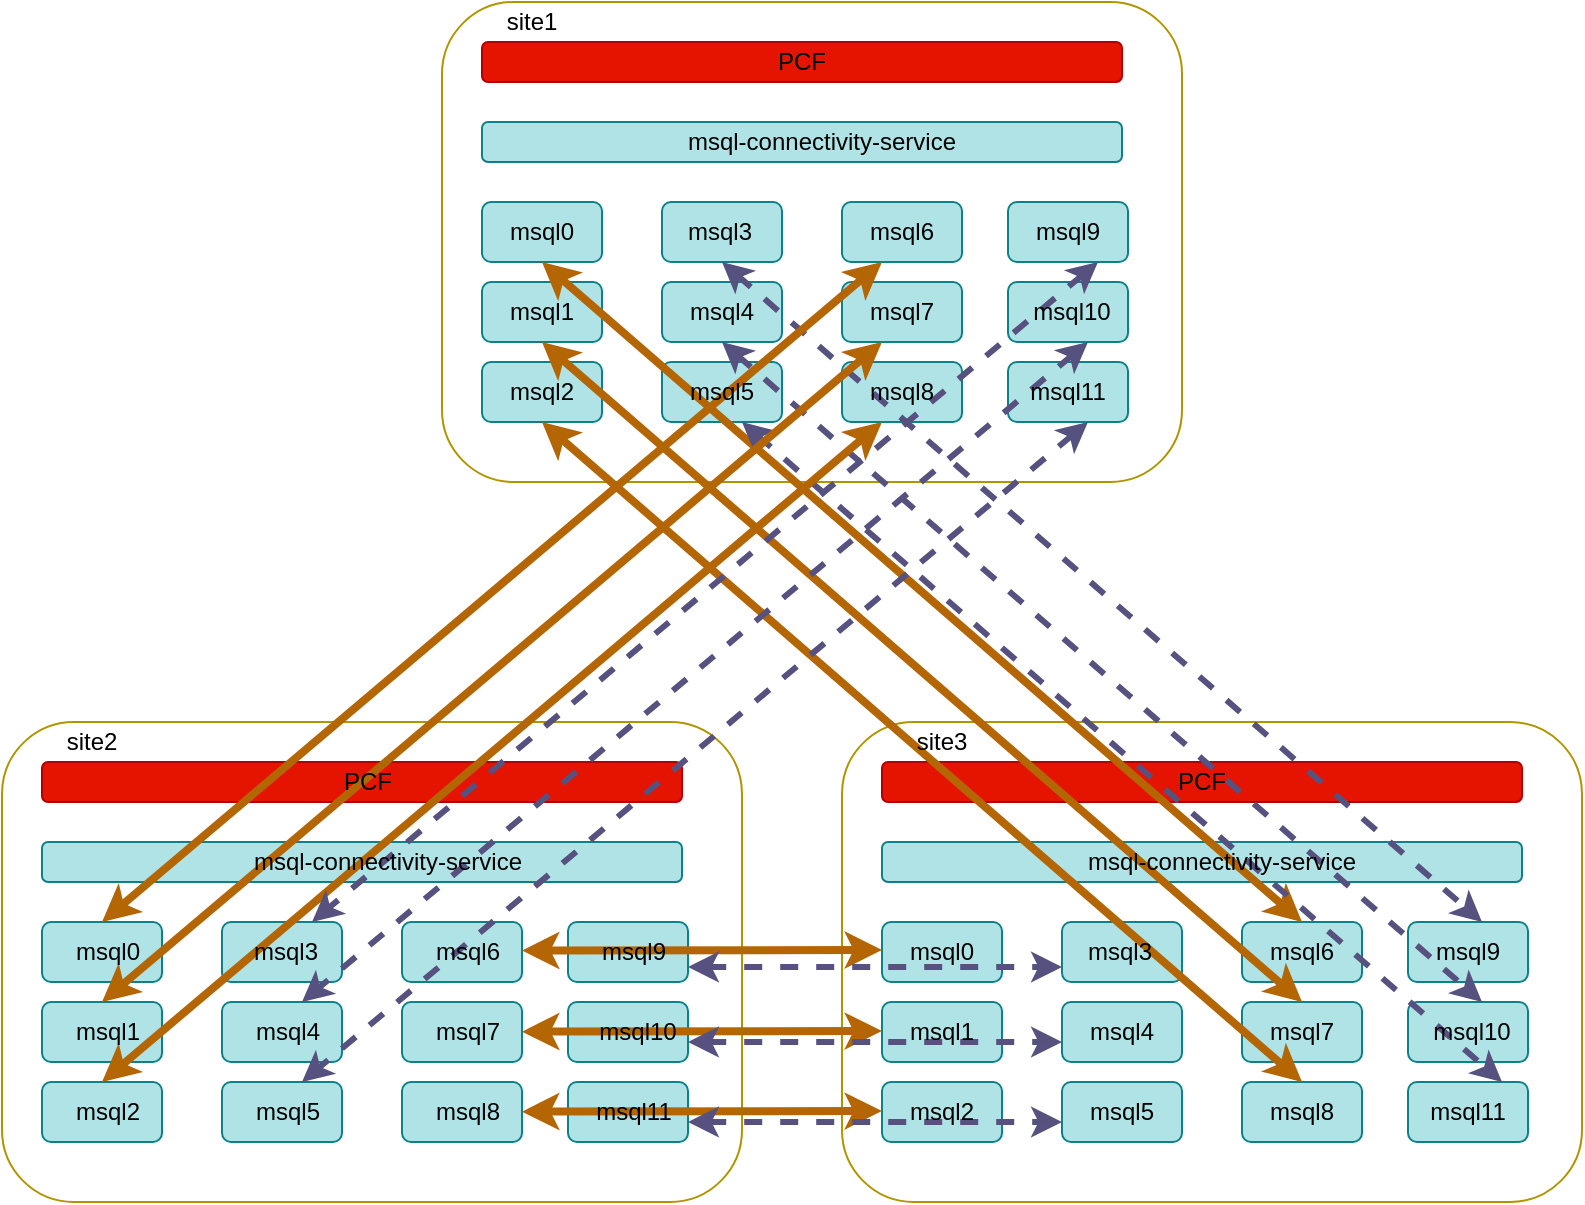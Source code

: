 <mxfile version="28.2.5">
  <diagram name="Página-1" id="B2XnIv6wiDSlvRUU-a98">
    <mxGraphModel dx="757" dy="720" grid="1" gridSize="10" guides="1" tooltips="1" connect="1" arrows="1" fold="1" page="1" pageScale="1" pageWidth="827" pageHeight="1169" math="0" shadow="0">
      <root>
        <mxCell id="0" />
        <mxCell id="1" parent="0" />
        <mxCell id="Mavh1etGCZN7SNpF_kbl-1" value="" style="rounded=1;whiteSpace=wrap;html=1;fillColor=none;fontColor=#000000;strokeColor=#B09500;" parent="1" vertex="1">
          <mxGeometry x="250" y="80" width="370" height="240" as="geometry" />
        </mxCell>
        <mxCell id="Mavh1etGCZN7SNpF_kbl-2" value="" style="rounded=1;whiteSpace=wrap;html=1;fillColor=#e51400;fontColor=#ffffff;strokeColor=#B20000;" parent="1" vertex="1">
          <mxGeometry x="270" y="100" width="320" height="20" as="geometry" />
        </mxCell>
        <mxCell id="Mavh1etGCZN7SNpF_kbl-3" value="" style="rounded=1;whiteSpace=wrap;html=1;fillColor=#b0e3e6;strokeColor=#0e8088;" parent="1" vertex="1">
          <mxGeometry x="270" y="140" width="320" height="20" as="geometry" />
        </mxCell>
        <object label="" id="Mavh1etGCZN7SNpF_kbl-4">
          <mxCell style="rounded=1;whiteSpace=wrap;html=1;fillColor=#b0e3e6;strokeColor=#0e8088;" parent="1" vertex="1">
            <mxGeometry x="270" y="180" width="60" height="30" as="geometry" />
          </mxCell>
        </object>
        <mxCell id="Mavh1etGCZN7SNpF_kbl-5" value="" style="rounded=1;whiteSpace=wrap;html=1;fillColor=#b0e3e6;strokeColor=#0e8088;" parent="1" vertex="1">
          <mxGeometry x="270" y="220" width="60" height="30" as="geometry" />
        </mxCell>
        <mxCell id="Mavh1etGCZN7SNpF_kbl-6" value="" style="rounded=1;whiteSpace=wrap;html=1;fillColor=#b0e3e6;strokeColor=#0e8088;" parent="1" vertex="1">
          <mxGeometry x="270" y="260" width="60" height="30" as="geometry" />
        </mxCell>
        <mxCell id="Mavh1etGCZN7SNpF_kbl-7" value="" style="rounded=1;whiteSpace=wrap;html=1;fillColor=#b0e3e6;strokeColor=#0e8088;" parent="1" vertex="1">
          <mxGeometry x="360" y="180" width="60" height="30" as="geometry" />
        </mxCell>
        <mxCell id="Mavh1etGCZN7SNpF_kbl-8" value="" style="rounded=1;whiteSpace=wrap;html=1;fillColor=#b0e3e6;strokeColor=#0e8088;" parent="1" vertex="1">
          <mxGeometry x="360" y="220" width="60" height="30" as="geometry" />
        </mxCell>
        <mxCell id="Mavh1etGCZN7SNpF_kbl-9" value="" style="rounded=1;whiteSpace=wrap;html=1;fillColor=#b0e3e6;strokeColor=#0e8088;" parent="1" vertex="1">
          <mxGeometry x="360" y="260" width="60" height="30" as="geometry" />
        </mxCell>
        <mxCell id="Mavh1etGCZN7SNpF_kbl-10" value="" style="rounded=1;whiteSpace=wrap;html=1;fillColor=#b0e3e6;strokeColor=#0e8088;" parent="1" vertex="1">
          <mxGeometry x="450" y="180" width="60" height="30" as="geometry" />
        </mxCell>
        <mxCell id="Mavh1etGCZN7SNpF_kbl-11" value="" style="rounded=1;whiteSpace=wrap;html=1;fillColor=#b0e3e6;strokeColor=#0e8088;" parent="1" vertex="1">
          <mxGeometry x="450" y="220" width="60" height="30" as="geometry" />
        </mxCell>
        <mxCell id="Mavh1etGCZN7SNpF_kbl-12" value="" style="rounded=1;whiteSpace=wrap;html=1;fillColor=#b0e3e6;strokeColor=#0e8088;" parent="1" vertex="1">
          <mxGeometry x="450" y="260" width="60" height="30" as="geometry" />
        </mxCell>
        <mxCell id="Mavh1etGCZN7SNpF_kbl-13" value="" style="rounded=1;whiteSpace=wrap;html=1;fillColor=#b0e3e6;strokeColor=#0e8088;" parent="1" vertex="1">
          <mxGeometry x="533" y="180" width="60" height="30" as="geometry" />
        </mxCell>
        <mxCell id="Mavh1etGCZN7SNpF_kbl-14" value="" style="rounded=1;whiteSpace=wrap;html=1;fillColor=#b0e3e6;strokeColor=#0e8088;" parent="1" vertex="1">
          <mxGeometry x="533" y="220" width="60" height="30" as="geometry" />
        </mxCell>
        <mxCell id="Mavh1etGCZN7SNpF_kbl-15" value="" style="rounded=1;whiteSpace=wrap;html=1;fillColor=#b0e3e6;strokeColor=#0e8088;" parent="1" vertex="1">
          <mxGeometry x="533" y="260" width="60" height="30" as="geometry" />
        </mxCell>
        <mxCell id="Mavh1etGCZN7SNpF_kbl-17" value="" style="rounded=1;whiteSpace=wrap;html=1;fillColor=none;fontColor=#000000;strokeColor=#B09500;" parent="1" vertex="1">
          <mxGeometry x="30" y="440" width="370" height="240" as="geometry" />
        </mxCell>
        <mxCell id="Mavh1etGCZN7SNpF_kbl-18" value="" style="rounded=1;whiteSpace=wrap;html=1;fillColor=#e51400;fontColor=#ffffff;strokeColor=#B20000;" parent="1" vertex="1">
          <mxGeometry x="50" y="460" width="320" height="20" as="geometry" />
        </mxCell>
        <mxCell id="Mavh1etGCZN7SNpF_kbl-19" value="" style="rounded=1;whiteSpace=wrap;html=1;fillColor=#b0e3e6;strokeColor=#0e8088;" parent="1" vertex="1">
          <mxGeometry x="50" y="500" width="320" height="20" as="geometry" />
        </mxCell>
        <mxCell id="Mavh1etGCZN7SNpF_kbl-20" value="" style="rounded=1;whiteSpace=wrap;html=1;fillColor=#b0e3e6;strokeColor=#0e8088;" parent="1" vertex="1">
          <mxGeometry x="50" y="540" width="60" height="30" as="geometry" />
        </mxCell>
        <mxCell id="Mavh1etGCZN7SNpF_kbl-21" value="" style="rounded=1;whiteSpace=wrap;html=1;fillColor=#b0e3e6;strokeColor=#0e8088;" parent="1" vertex="1">
          <mxGeometry x="50" y="580" width="60" height="30" as="geometry" />
        </mxCell>
        <mxCell id="Mavh1etGCZN7SNpF_kbl-22" value="" style="rounded=1;whiteSpace=wrap;html=1;fillColor=#b0e3e6;strokeColor=#0e8088;" parent="1" vertex="1">
          <mxGeometry x="50" y="620" width="60" height="30" as="geometry" />
        </mxCell>
        <mxCell id="Mavh1etGCZN7SNpF_kbl-23" value="" style="rounded=1;whiteSpace=wrap;html=1;fillColor=#b0e3e6;strokeColor=#0e8088;" parent="1" vertex="1">
          <mxGeometry x="140" y="540" width="60" height="30" as="geometry" />
        </mxCell>
        <mxCell id="Mavh1etGCZN7SNpF_kbl-24" value="" style="rounded=1;whiteSpace=wrap;html=1;fillColor=#b0e3e6;strokeColor=#0e8088;" parent="1" vertex="1">
          <mxGeometry x="140" y="580" width="60" height="30" as="geometry" />
        </mxCell>
        <mxCell id="Mavh1etGCZN7SNpF_kbl-25" value="" style="rounded=1;whiteSpace=wrap;html=1;fillColor=#b0e3e6;strokeColor=#0e8088;" parent="1" vertex="1">
          <mxGeometry x="140" y="620" width="60" height="30" as="geometry" />
        </mxCell>
        <mxCell id="Mavh1etGCZN7SNpF_kbl-26" value="" style="rounded=1;whiteSpace=wrap;html=1;fillColor=#b0e3e6;strokeColor=#0e8088;" parent="1" vertex="1">
          <mxGeometry x="230" y="540" width="60" height="30" as="geometry" />
        </mxCell>
        <mxCell id="Mavh1etGCZN7SNpF_kbl-27" value="" style="rounded=1;whiteSpace=wrap;html=1;fillColor=#b0e3e6;strokeColor=#0e8088;" parent="1" vertex="1">
          <mxGeometry x="230" y="580" width="60" height="30" as="geometry" />
        </mxCell>
        <mxCell id="Mavh1etGCZN7SNpF_kbl-28" value="" style="rounded=1;whiteSpace=wrap;html=1;fillColor=#b0e3e6;strokeColor=#0e8088;" parent="1" vertex="1">
          <mxGeometry x="230" y="620" width="60" height="30" as="geometry" />
        </mxCell>
        <mxCell id="Mavh1etGCZN7SNpF_kbl-29" value="" style="rounded=1;whiteSpace=wrap;html=1;fillColor=#b0e3e6;strokeColor=#0e8088;" parent="1" vertex="1">
          <mxGeometry x="313" y="540" width="60" height="30" as="geometry" />
        </mxCell>
        <mxCell id="Mavh1etGCZN7SNpF_kbl-30" value="" style="rounded=1;whiteSpace=wrap;html=1;fillColor=#b0e3e6;strokeColor=#0e8088;" parent="1" vertex="1">
          <mxGeometry x="313" y="580" width="60" height="30" as="geometry" />
        </mxCell>
        <mxCell id="Mavh1etGCZN7SNpF_kbl-31" value="" style="rounded=1;whiteSpace=wrap;html=1;fillColor=#b0e3e6;strokeColor=#0e8088;" parent="1" vertex="1">
          <mxGeometry x="313" y="620" width="60" height="30" as="geometry" />
        </mxCell>
        <mxCell id="Mavh1etGCZN7SNpF_kbl-32" value="" style="rounded=1;whiteSpace=wrap;html=1;fillColor=none;fontColor=#000000;strokeColor=#B09500;" parent="1" vertex="1">
          <mxGeometry x="450" y="440" width="370" height="240" as="geometry" />
        </mxCell>
        <mxCell id="Mavh1etGCZN7SNpF_kbl-33" value="" style="rounded=1;whiteSpace=wrap;html=1;fillColor=#e51400;fontColor=#ffffff;strokeColor=#B20000;" parent="1" vertex="1">
          <mxGeometry x="470" y="460" width="320" height="20" as="geometry" />
        </mxCell>
        <mxCell id="Mavh1etGCZN7SNpF_kbl-34" value="" style="rounded=1;whiteSpace=wrap;html=1;fillColor=#b0e3e6;strokeColor=#0e8088;" parent="1" vertex="1">
          <mxGeometry x="470" y="500" width="320" height="20" as="geometry" />
        </mxCell>
        <mxCell id="Mavh1etGCZN7SNpF_kbl-35" value="" style="rounded=1;whiteSpace=wrap;html=1;fillColor=#b0e3e6;strokeColor=#0e8088;" parent="1" vertex="1">
          <mxGeometry x="470" y="540" width="60" height="30" as="geometry" />
        </mxCell>
        <mxCell id="Mavh1etGCZN7SNpF_kbl-36" value="" style="rounded=1;whiteSpace=wrap;html=1;fillColor=#b0e3e6;strokeColor=#0e8088;" parent="1" vertex="1">
          <mxGeometry x="470" y="580" width="60" height="30" as="geometry" />
        </mxCell>
        <mxCell id="Mavh1etGCZN7SNpF_kbl-37" value="" style="rounded=1;whiteSpace=wrap;html=1;fillColor=#b0e3e6;strokeColor=#0e8088;" parent="1" vertex="1">
          <mxGeometry x="470" y="620" width="60" height="30" as="geometry" />
        </mxCell>
        <mxCell id="Mavh1etGCZN7SNpF_kbl-38" value="" style="rounded=1;whiteSpace=wrap;html=1;fillColor=#b0e3e6;strokeColor=#0e8088;" parent="1" vertex="1">
          <mxGeometry x="560" y="540" width="60" height="30" as="geometry" />
        </mxCell>
        <mxCell id="Mavh1etGCZN7SNpF_kbl-39" value="" style="rounded=1;whiteSpace=wrap;html=1;fillColor=#b0e3e6;strokeColor=#0e8088;" parent="1" vertex="1">
          <mxGeometry x="560" y="580" width="60" height="30" as="geometry" />
        </mxCell>
        <mxCell id="Mavh1etGCZN7SNpF_kbl-40" value="" style="rounded=1;whiteSpace=wrap;html=1;fillColor=#b0e3e6;strokeColor=#0e8088;" parent="1" vertex="1">
          <mxGeometry x="560" y="620" width="60" height="30" as="geometry" />
        </mxCell>
        <mxCell id="Mavh1etGCZN7SNpF_kbl-41" value="" style="rounded=1;whiteSpace=wrap;html=1;fillColor=#b0e3e6;strokeColor=#0e8088;" parent="1" vertex="1">
          <mxGeometry x="650" y="540" width="60" height="30" as="geometry" />
        </mxCell>
        <mxCell id="Mavh1etGCZN7SNpF_kbl-42" value="" style="rounded=1;whiteSpace=wrap;html=1;fillColor=#b0e3e6;strokeColor=#0e8088;" parent="1" vertex="1">
          <mxGeometry x="650" y="580" width="60" height="30" as="geometry" />
        </mxCell>
        <mxCell id="Mavh1etGCZN7SNpF_kbl-43" value="" style="rounded=1;whiteSpace=wrap;html=1;fillColor=#b0e3e6;strokeColor=#0e8088;" parent="1" vertex="1">
          <mxGeometry x="650" y="620" width="60" height="30" as="geometry" />
        </mxCell>
        <mxCell id="Mavh1etGCZN7SNpF_kbl-44" value="" style="rounded=1;whiteSpace=wrap;html=1;fillColor=#b0e3e6;strokeColor=#0e8088;" parent="1" vertex="1">
          <mxGeometry x="733" y="540" width="60" height="30" as="geometry" />
        </mxCell>
        <mxCell id="Mavh1etGCZN7SNpF_kbl-45" value="" style="rounded=1;whiteSpace=wrap;html=1;fillColor=#b0e3e6;strokeColor=#0e8088;" parent="1" vertex="1">
          <mxGeometry x="733" y="580" width="60" height="30" as="geometry" />
        </mxCell>
        <mxCell id="Mavh1etGCZN7SNpF_kbl-46" value="" style="rounded=1;whiteSpace=wrap;html=1;fillColor=#b0e3e6;strokeColor=#0e8088;" parent="1" vertex="1">
          <mxGeometry x="733" y="620" width="60" height="30" as="geometry" />
        </mxCell>
        <mxCell id="Mavh1etGCZN7SNpF_kbl-48" value="" style="endArrow=classic;startArrow=classic;html=1;rounded=0;entryX=0.5;entryY=0;entryDx=0;entryDy=0;fillColor=#fad7ac;strokeColor=#b46504;strokeWidth=4;exitX=0.5;exitY=1;exitDx=0;exitDy=0;" parent="1" source="Mavh1etGCZN7SNpF_kbl-4" target="Mavh1etGCZN7SNpF_kbl-41" edge="1">
          <mxGeometry width="50" height="50" relative="1" as="geometry">
            <mxPoint x="730" y="200" as="sourcePoint" />
            <mxPoint x="460" y="370" as="targetPoint" />
          </mxGeometry>
        </mxCell>
        <mxCell id="Mavh1etGCZN7SNpF_kbl-49" value="" style="endArrow=classic;startArrow=classic;html=1;rounded=0;entryX=0.5;entryY=0;entryDx=0;entryDy=0;exitX=0.5;exitY=1;exitDx=0;exitDy=0;fillColor=#fad7ac;strokeColor=#b46504;strokeWidth=4;" parent="1" source="Mavh1etGCZN7SNpF_kbl-5" target="Mavh1etGCZN7SNpF_kbl-42" edge="1">
          <mxGeometry width="50" height="50" relative="1" as="geometry">
            <mxPoint x="290" y="250" as="sourcePoint" />
            <mxPoint x="670" y="580" as="targetPoint" />
          </mxGeometry>
        </mxCell>
        <mxCell id="Mavh1etGCZN7SNpF_kbl-50" value="" style="endArrow=classic;startArrow=classic;html=1;rounded=0;entryX=0.5;entryY=0;entryDx=0;entryDy=0;exitX=0.5;exitY=1;exitDx=0;exitDy=0;fillColor=#fad7ac;strokeColor=#b46504;strokeWidth=4;" parent="1" edge="1">
          <mxGeometry width="50" height="50" relative="1" as="geometry">
            <mxPoint x="300" y="290" as="sourcePoint" />
            <mxPoint x="680" y="620" as="targetPoint" />
          </mxGeometry>
        </mxCell>
        <mxCell id="Mavh1etGCZN7SNpF_kbl-51" value="" style="endArrow=classic;startArrow=classic;html=1;rounded=0;entryX=0.5;entryY=0;entryDx=0;entryDy=0;exitX=0.5;exitY=1;exitDx=0;exitDy=0;fillColor=#d0cee2;strokeColor=#56517e;strokeWidth=3;dashed=1;" parent="1" edge="1">
          <mxGeometry width="50" height="50" relative="1" as="geometry">
            <mxPoint x="390" y="210" as="sourcePoint" />
            <mxPoint x="770" y="540" as="targetPoint" />
          </mxGeometry>
        </mxCell>
        <mxCell id="Mavh1etGCZN7SNpF_kbl-52" value="" style="endArrow=classic;startArrow=classic;html=1;rounded=0;entryX=0.5;entryY=0;entryDx=0;entryDy=0;exitX=0.5;exitY=1;exitDx=0;exitDy=0;fillColor=#d0cee2;strokeColor=#56517e;strokeWidth=3;dashed=1;" parent="1" edge="1">
          <mxGeometry width="50" height="50" relative="1" as="geometry">
            <mxPoint x="390" y="250" as="sourcePoint" />
            <mxPoint x="770" y="580" as="targetPoint" />
          </mxGeometry>
        </mxCell>
        <mxCell id="Mavh1etGCZN7SNpF_kbl-53" value="" style="endArrow=classic;startArrow=classic;html=1;rounded=0;entryX=0.5;entryY=0;entryDx=0;entryDy=0;exitX=0.5;exitY=1;exitDx=0;exitDy=0;fillColor=#d0cee2;strokeColor=#56517e;strokeWidth=3;dashed=1;" parent="1" edge="1">
          <mxGeometry width="50" height="50" relative="1" as="geometry">
            <mxPoint x="400" y="290" as="sourcePoint" />
            <mxPoint x="780" y="620" as="targetPoint" />
          </mxGeometry>
        </mxCell>
        <mxCell id="Mavh1etGCZN7SNpF_kbl-54" value="" style="endArrow=classic;startArrow=classic;html=1;rounded=0;entryX=0.5;entryY=0;entryDx=0;entryDy=0;exitX=0.5;exitY=1;exitDx=0;exitDy=0;fillColor=#fad7ac;strokeColor=#b46504;strokeWidth=4;" parent="1" target="Mavh1etGCZN7SNpF_kbl-20" edge="1">
          <mxGeometry width="50" height="50" relative="1" as="geometry">
            <mxPoint x="470" y="210" as="sourcePoint" />
            <mxPoint x="850" y="540" as="targetPoint" />
          </mxGeometry>
        </mxCell>
        <mxCell id="Mavh1etGCZN7SNpF_kbl-55" value="" style="endArrow=classic;startArrow=classic;html=1;rounded=0;entryX=0.5;entryY=0;entryDx=0;entryDy=0;exitX=0.5;exitY=1;exitDx=0;exitDy=0;fillColor=#fad7ac;strokeColor=#b46504;strokeWidth=4;" parent="1" edge="1">
          <mxGeometry width="50" height="50" relative="1" as="geometry">
            <mxPoint x="470" y="250" as="sourcePoint" />
            <mxPoint x="80" y="580" as="targetPoint" />
          </mxGeometry>
        </mxCell>
        <mxCell id="Mavh1etGCZN7SNpF_kbl-56" value="" style="endArrow=classic;startArrow=classic;html=1;rounded=0;entryX=0.5;entryY=0;entryDx=0;entryDy=0;exitX=0.5;exitY=1;exitDx=0;exitDy=0;fillColor=#fad7ac;strokeColor=#b46504;strokeWidth=4;" parent="1" edge="1">
          <mxGeometry width="50" height="50" relative="1" as="geometry">
            <mxPoint x="470" y="290" as="sourcePoint" />
            <mxPoint x="80" y="620" as="targetPoint" />
          </mxGeometry>
        </mxCell>
        <mxCell id="Mavh1etGCZN7SNpF_kbl-57" value="" style="endArrow=classic;startArrow=classic;html=1;rounded=0;entryX=0.75;entryY=0;entryDx=0;entryDy=0;exitX=0.75;exitY=1;exitDx=0;exitDy=0;fillColor=#d0cee2;strokeColor=#56517e;strokeWidth=3;dashed=1;" parent="1" source="Mavh1etGCZN7SNpF_kbl-13" target="Mavh1etGCZN7SNpF_kbl-23" edge="1">
          <mxGeometry width="50" height="50" relative="1" as="geometry">
            <mxPoint x="550" y="210" as="sourcePoint" />
            <mxPoint x="930" y="540" as="targetPoint" />
          </mxGeometry>
        </mxCell>
        <mxCell id="Mavh1etGCZN7SNpF_kbl-58" value="" style="endArrow=classic;startArrow=classic;html=1;rounded=0;entryX=0.75;entryY=0;entryDx=0;entryDy=0;exitX=0.75;exitY=1;exitDx=0;exitDy=0;fillColor=#d0cee2;strokeColor=#56517e;strokeWidth=3;dashed=1;" parent="1" edge="1">
          <mxGeometry width="50" height="50" relative="1" as="geometry">
            <mxPoint x="573" y="250" as="sourcePoint" />
            <mxPoint x="180" y="580" as="targetPoint" />
          </mxGeometry>
        </mxCell>
        <mxCell id="Mavh1etGCZN7SNpF_kbl-59" value="" style="endArrow=classic;startArrow=classic;html=1;rounded=0;entryX=0.75;entryY=0;entryDx=0;entryDy=0;exitX=0.75;exitY=1;exitDx=0;exitDy=0;fillColor=#d0cee2;strokeColor=#56517e;strokeWidth=3;dashed=1;" parent="1" edge="1">
          <mxGeometry width="50" height="50" relative="1" as="geometry">
            <mxPoint x="573" y="290" as="sourcePoint" />
            <mxPoint x="180" y="620" as="targetPoint" />
          </mxGeometry>
        </mxCell>
        <mxCell id="Mavh1etGCZN7SNpF_kbl-60" value="" style="endArrow=classic;startArrow=classic;html=1;rounded=0;fillColor=#fad7ac;strokeColor=#b46504;strokeWidth=4;" parent="1" edge="1">
          <mxGeometry width="50" height="50" relative="1" as="geometry">
            <mxPoint x="470" y="554" as="sourcePoint" />
            <mxPoint x="290" y="554.29" as="targetPoint" />
          </mxGeometry>
        </mxCell>
        <mxCell id="Mavh1etGCZN7SNpF_kbl-61" value="" style="endArrow=classic;startArrow=classic;html=1;rounded=0;fillColor=#fad7ac;strokeColor=#b46504;strokeWidth=4;" parent="1" edge="1">
          <mxGeometry width="50" height="50" relative="1" as="geometry">
            <mxPoint x="470" y="594.52" as="sourcePoint" />
            <mxPoint x="290" y="594.81" as="targetPoint" />
          </mxGeometry>
        </mxCell>
        <mxCell id="Mavh1etGCZN7SNpF_kbl-62" value="" style="endArrow=classic;startArrow=classic;html=1;rounded=0;fillColor=#fad7ac;strokeColor=#b46504;strokeWidth=4;" parent="1" edge="1">
          <mxGeometry width="50" height="50" relative="1" as="geometry">
            <mxPoint x="470" y="634.52" as="sourcePoint" />
            <mxPoint x="290" y="634.81" as="targetPoint" />
          </mxGeometry>
        </mxCell>
        <mxCell id="Mavh1etGCZN7SNpF_kbl-63" value="" style="endArrow=classic;startArrow=classic;html=1;rounded=0;fillColor=#d0cee2;strokeColor=#56517e;strokeWidth=3;dashed=1;entryX=0;entryY=0.75;entryDx=0;entryDy=0;exitX=1;exitY=0.75;exitDx=0;exitDy=0;" parent="1" source="Mavh1etGCZN7SNpF_kbl-29" target="Mavh1etGCZN7SNpF_kbl-38" edge="1">
          <mxGeometry width="50" height="50" relative="1" as="geometry">
            <mxPoint x="380" y="563" as="sourcePoint" />
            <mxPoint x="473" y="559.52" as="targetPoint" />
          </mxGeometry>
        </mxCell>
        <mxCell id="Mavh1etGCZN7SNpF_kbl-64" value="" style="endArrow=classic;startArrow=classic;html=1;rounded=0;fillColor=#d0cee2;strokeColor=#56517e;strokeWidth=3;dashed=1;entryX=0;entryY=0.75;entryDx=0;entryDy=0;exitX=1;exitY=0.75;exitDx=0;exitDy=0;" parent="1" edge="1">
          <mxGeometry width="50" height="50" relative="1" as="geometry">
            <mxPoint x="373" y="600" as="sourcePoint" />
            <mxPoint x="560" y="600" as="targetPoint" />
          </mxGeometry>
        </mxCell>
        <mxCell id="Mavh1etGCZN7SNpF_kbl-65" value="" style="endArrow=classic;startArrow=classic;html=1;rounded=0;fillColor=#d0cee2;strokeColor=#56517e;strokeWidth=3;dashed=1;entryX=0;entryY=0.75;entryDx=0;entryDy=0;exitX=1;exitY=0.75;exitDx=0;exitDy=0;" parent="1" edge="1">
          <mxGeometry width="50" height="50" relative="1" as="geometry">
            <mxPoint x="373" y="640" as="sourcePoint" />
            <mxPoint x="560" y="640" as="targetPoint" />
          </mxGeometry>
        </mxCell>
        <mxCell id="Mavh1etGCZN7SNpF_kbl-66" value="msql0" style="text;html=1;align=center;verticalAlign=middle;whiteSpace=wrap;rounded=0;" parent="1" vertex="1">
          <mxGeometry x="275" y="185" width="50" height="20" as="geometry" />
        </mxCell>
        <mxCell id="Mavh1etGCZN7SNpF_kbl-67" value="msql1" style="text;html=1;align=center;verticalAlign=middle;whiteSpace=wrap;rounded=0;" parent="1" vertex="1">
          <mxGeometry x="275" y="225" width="50" height="20" as="geometry" />
        </mxCell>
        <mxCell id="Mavh1etGCZN7SNpF_kbl-69" value="msql2" style="text;html=1;align=center;verticalAlign=middle;whiteSpace=wrap;rounded=0;" parent="1" vertex="1">
          <mxGeometry x="275" y="265" width="50" height="20" as="geometry" />
        </mxCell>
        <mxCell id="Mavh1etGCZN7SNpF_kbl-70" value="msql3" style="text;html=1;align=center;verticalAlign=middle;whiteSpace=wrap;rounded=0;" parent="1" vertex="1">
          <mxGeometry x="363.5" y="185" width="50" height="20" as="geometry" />
        </mxCell>
        <mxCell id="Mavh1etGCZN7SNpF_kbl-71" value="msql4" style="text;html=1;align=center;verticalAlign=middle;whiteSpace=wrap;rounded=0;" parent="1" vertex="1">
          <mxGeometry x="365" y="225" width="50" height="20" as="geometry" />
        </mxCell>
        <mxCell id="Mavh1etGCZN7SNpF_kbl-72" value="msql5" style="text;html=1;align=center;verticalAlign=middle;whiteSpace=wrap;rounded=0;" parent="1" vertex="1">
          <mxGeometry x="365" y="265" width="50" height="20" as="geometry" />
        </mxCell>
        <mxCell id="Mavh1etGCZN7SNpF_kbl-73" value="msql6" style="text;html=1;align=center;verticalAlign=middle;whiteSpace=wrap;rounded=0;" parent="1" vertex="1">
          <mxGeometry x="455" y="185" width="50" height="20" as="geometry" />
        </mxCell>
        <mxCell id="Mavh1etGCZN7SNpF_kbl-74" value="msql9" style="text;html=1;align=center;verticalAlign=middle;whiteSpace=wrap;rounded=0;" parent="1" vertex="1">
          <mxGeometry x="538" y="185" width="50" height="20" as="geometry" />
        </mxCell>
        <mxCell id="Mavh1etGCZN7SNpF_kbl-75" value="msql7" style="text;html=1;align=center;verticalAlign=middle;whiteSpace=wrap;rounded=0;" parent="1" vertex="1">
          <mxGeometry x="455" y="225" width="50" height="20" as="geometry" />
        </mxCell>
        <mxCell id="Mavh1etGCZN7SNpF_kbl-76" value="msql10" style="text;html=1;align=center;verticalAlign=middle;whiteSpace=wrap;rounded=0;" parent="1" vertex="1">
          <mxGeometry x="540" y="225" width="50" height="20" as="geometry" />
        </mxCell>
        <mxCell id="Mavh1etGCZN7SNpF_kbl-77" value="msql8" style="text;html=1;align=center;verticalAlign=middle;whiteSpace=wrap;rounded=0;" parent="1" vertex="1">
          <mxGeometry x="455" y="265" width="50" height="20" as="geometry" />
        </mxCell>
        <mxCell id="Mavh1etGCZN7SNpF_kbl-78" value="msql11" style="text;html=1;align=center;verticalAlign=middle;whiteSpace=wrap;rounded=0;" parent="1" vertex="1">
          <mxGeometry x="538" y="265" width="50" height="20" as="geometry" />
        </mxCell>
        <mxCell id="Mavh1etGCZN7SNpF_kbl-79" value="msql-connectivity-service" style="text;html=1;align=center;verticalAlign=middle;whiteSpace=wrap;rounded=0;" parent="1" vertex="1">
          <mxGeometry x="330" y="140" width="220" height="20" as="geometry" />
        </mxCell>
        <mxCell id="Mavh1etGCZN7SNpF_kbl-80" value="PCF" style="text;html=1;align=center;verticalAlign=middle;whiteSpace=wrap;rounded=0;" parent="1" vertex="1">
          <mxGeometry x="405" y="100" width="50" height="20" as="geometry" />
        </mxCell>
        <mxCell id="Mavh1etGCZN7SNpF_kbl-81" value="msql0" style="text;html=1;align=center;verticalAlign=middle;whiteSpace=wrap;rounded=0;" parent="1" vertex="1">
          <mxGeometry x="475" y="545" width="50" height="20" as="geometry" />
        </mxCell>
        <mxCell id="Mavh1etGCZN7SNpF_kbl-82" value="msql1" style="text;html=1;align=center;verticalAlign=middle;whiteSpace=wrap;rounded=0;" parent="1" vertex="1">
          <mxGeometry x="475" y="585" width="50" height="20" as="geometry" />
        </mxCell>
        <mxCell id="Mavh1etGCZN7SNpF_kbl-83" value="msql2" style="text;html=1;align=center;verticalAlign=middle;whiteSpace=wrap;rounded=0;" parent="1" vertex="1">
          <mxGeometry x="475" y="625" width="50" height="20" as="geometry" />
        </mxCell>
        <mxCell id="Mavh1etGCZN7SNpF_kbl-84" value="msql3" style="text;html=1;align=center;verticalAlign=middle;whiteSpace=wrap;rounded=0;" parent="1" vertex="1">
          <mxGeometry x="563.5" y="545" width="50" height="20" as="geometry" />
        </mxCell>
        <mxCell id="Mavh1etGCZN7SNpF_kbl-85" value="msql4" style="text;html=1;align=center;verticalAlign=middle;whiteSpace=wrap;rounded=0;" parent="1" vertex="1">
          <mxGeometry x="565" y="585" width="50" height="20" as="geometry" />
        </mxCell>
        <mxCell id="Mavh1etGCZN7SNpF_kbl-86" value="msql5" style="text;html=1;align=center;verticalAlign=middle;whiteSpace=wrap;rounded=0;" parent="1" vertex="1">
          <mxGeometry x="565" y="625" width="50" height="20" as="geometry" />
        </mxCell>
        <mxCell id="Mavh1etGCZN7SNpF_kbl-87" value="msql6" style="text;html=1;align=center;verticalAlign=middle;whiteSpace=wrap;rounded=0;" parent="1" vertex="1">
          <mxGeometry x="655" y="545" width="50" height="20" as="geometry" />
        </mxCell>
        <mxCell id="Mavh1etGCZN7SNpF_kbl-88" value="msql9" style="text;html=1;align=center;verticalAlign=middle;whiteSpace=wrap;rounded=0;" parent="1" vertex="1">
          <mxGeometry x="738" y="545" width="50" height="20" as="geometry" />
        </mxCell>
        <mxCell id="Mavh1etGCZN7SNpF_kbl-89" value="msql7" style="text;html=1;align=center;verticalAlign=middle;whiteSpace=wrap;rounded=0;" parent="1" vertex="1">
          <mxGeometry x="655" y="585" width="50" height="20" as="geometry" />
        </mxCell>
        <mxCell id="Mavh1etGCZN7SNpF_kbl-90" value="msql10" style="text;html=1;align=center;verticalAlign=middle;whiteSpace=wrap;rounded=0;" parent="1" vertex="1">
          <mxGeometry x="740" y="585" width="50" height="20" as="geometry" />
        </mxCell>
        <mxCell id="Mavh1etGCZN7SNpF_kbl-91" value="msql8" style="text;html=1;align=center;verticalAlign=middle;whiteSpace=wrap;rounded=0;" parent="1" vertex="1">
          <mxGeometry x="655" y="625" width="50" height="20" as="geometry" />
        </mxCell>
        <mxCell id="Mavh1etGCZN7SNpF_kbl-92" value="msql11" style="text;html=1;align=center;verticalAlign=middle;whiteSpace=wrap;rounded=0;" parent="1" vertex="1">
          <mxGeometry x="738" y="625" width="50" height="20" as="geometry" />
        </mxCell>
        <mxCell id="Mavh1etGCZN7SNpF_kbl-93" value="msql-connectivity-service" style="text;html=1;align=center;verticalAlign=middle;whiteSpace=wrap;rounded=0;" parent="1" vertex="1">
          <mxGeometry x="530" y="500" width="220" height="20" as="geometry" />
        </mxCell>
        <mxCell id="Mavh1etGCZN7SNpF_kbl-94" value="PCF" style="text;html=1;align=center;verticalAlign=middle;whiteSpace=wrap;rounded=0;" parent="1" vertex="1">
          <mxGeometry x="605" y="460" width="50" height="20" as="geometry" />
        </mxCell>
        <mxCell id="Mavh1etGCZN7SNpF_kbl-95" value="msql0" style="text;html=1;align=center;verticalAlign=middle;whiteSpace=wrap;rounded=0;" parent="1" vertex="1">
          <mxGeometry x="58" y="545" width="50" height="20" as="geometry" />
        </mxCell>
        <mxCell id="Mavh1etGCZN7SNpF_kbl-96" value="msql1" style="text;html=1;align=center;verticalAlign=middle;whiteSpace=wrap;rounded=0;" parent="1" vertex="1">
          <mxGeometry x="58" y="585" width="50" height="20" as="geometry" />
        </mxCell>
        <mxCell id="Mavh1etGCZN7SNpF_kbl-97" value="msql2" style="text;html=1;align=center;verticalAlign=middle;whiteSpace=wrap;rounded=0;" parent="1" vertex="1">
          <mxGeometry x="58" y="625" width="50" height="20" as="geometry" />
        </mxCell>
        <mxCell id="Mavh1etGCZN7SNpF_kbl-98" value="msql3" style="text;html=1;align=center;verticalAlign=middle;whiteSpace=wrap;rounded=0;" parent="1" vertex="1">
          <mxGeometry x="146.5" y="545" width="50" height="20" as="geometry" />
        </mxCell>
        <mxCell id="Mavh1etGCZN7SNpF_kbl-99" value="msql4" style="text;html=1;align=center;verticalAlign=middle;whiteSpace=wrap;rounded=0;" parent="1" vertex="1">
          <mxGeometry x="148" y="585" width="50" height="20" as="geometry" />
        </mxCell>
        <mxCell id="Mavh1etGCZN7SNpF_kbl-100" value="msql5" style="text;html=1;align=center;verticalAlign=middle;whiteSpace=wrap;rounded=0;" parent="1" vertex="1">
          <mxGeometry x="148" y="625" width="50" height="20" as="geometry" />
        </mxCell>
        <mxCell id="Mavh1etGCZN7SNpF_kbl-101" value="msql6" style="text;html=1;align=center;verticalAlign=middle;whiteSpace=wrap;rounded=0;" parent="1" vertex="1">
          <mxGeometry x="238" y="545" width="50" height="20" as="geometry" />
        </mxCell>
        <mxCell id="Mavh1etGCZN7SNpF_kbl-102" value="msql9" style="text;html=1;align=center;verticalAlign=middle;whiteSpace=wrap;rounded=0;" parent="1" vertex="1">
          <mxGeometry x="321" y="545" width="50" height="20" as="geometry" />
        </mxCell>
        <mxCell id="Mavh1etGCZN7SNpF_kbl-103" value="msql7" style="text;html=1;align=center;verticalAlign=middle;whiteSpace=wrap;rounded=0;" parent="1" vertex="1">
          <mxGeometry x="238" y="585" width="50" height="20" as="geometry" />
        </mxCell>
        <mxCell id="Mavh1etGCZN7SNpF_kbl-104" value="msql10" style="text;html=1;align=center;verticalAlign=middle;whiteSpace=wrap;rounded=0;" parent="1" vertex="1">
          <mxGeometry x="323" y="585" width="50" height="20" as="geometry" />
        </mxCell>
        <mxCell id="Mavh1etGCZN7SNpF_kbl-105" value="msql8" style="text;html=1;align=center;verticalAlign=middle;whiteSpace=wrap;rounded=0;" parent="1" vertex="1">
          <mxGeometry x="238" y="625" width="50" height="20" as="geometry" />
        </mxCell>
        <mxCell id="Mavh1etGCZN7SNpF_kbl-106" value="msql11" style="text;html=1;align=center;verticalAlign=middle;whiteSpace=wrap;rounded=0;" parent="1" vertex="1">
          <mxGeometry x="321" y="625" width="50" height="20" as="geometry" />
        </mxCell>
        <mxCell id="Mavh1etGCZN7SNpF_kbl-107" value="msql-connectivity-service" style="text;html=1;align=center;verticalAlign=middle;whiteSpace=wrap;rounded=0;" parent="1" vertex="1">
          <mxGeometry x="113" y="500" width="220" height="20" as="geometry" />
        </mxCell>
        <mxCell id="Mavh1etGCZN7SNpF_kbl-108" value="PCF" style="text;html=1;align=center;verticalAlign=middle;whiteSpace=wrap;rounded=0;" parent="1" vertex="1">
          <mxGeometry x="188" y="460" width="50" height="20" as="geometry" />
        </mxCell>
        <mxCell id="uc37APh-awS5iGvVGFVo-1" value="site1" style="text;html=1;align=center;verticalAlign=middle;whiteSpace=wrap;rounded=0;" vertex="1" parent="1">
          <mxGeometry x="270" y="80" width="50" height="20" as="geometry" />
        </mxCell>
        <mxCell id="uc37APh-awS5iGvVGFVo-2" value="site2" style="text;html=1;align=center;verticalAlign=middle;whiteSpace=wrap;rounded=0;" vertex="1" parent="1">
          <mxGeometry x="50" y="440" width="50" height="20" as="geometry" />
        </mxCell>
        <mxCell id="uc37APh-awS5iGvVGFVo-3" value="site3" style="text;html=1;align=center;verticalAlign=middle;whiteSpace=wrap;rounded=0;" vertex="1" parent="1">
          <mxGeometry x="475" y="440" width="50" height="20" as="geometry" />
        </mxCell>
      </root>
    </mxGraphModel>
  </diagram>
</mxfile>
